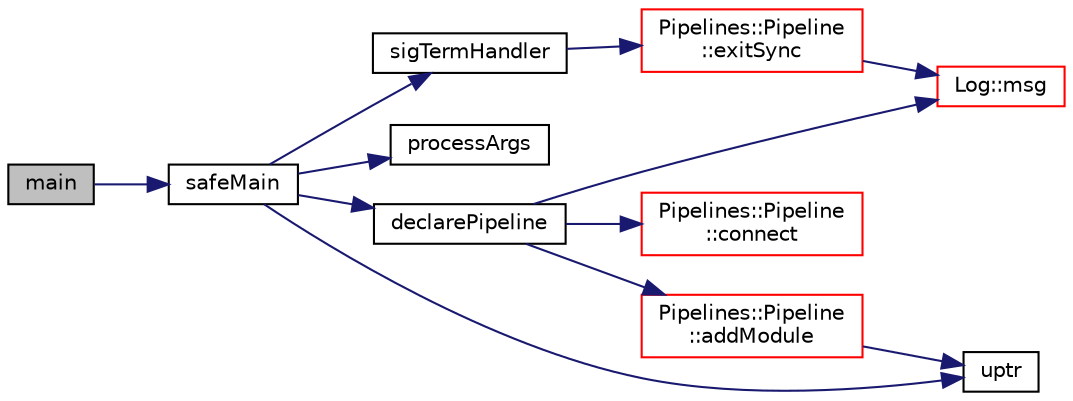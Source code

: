 digraph "main"
{
 // INTERACTIVE_SVG=YES
  edge [fontname="Helvetica",fontsize="10",labelfontname="Helvetica",labelfontsize="10"];
  node [fontname="Helvetica",fontsize="10",shape=record];
  rankdir="LR";
  Node1 [label="main",height=0.2,width=0.4,color="black", fillcolor="grey75", style="filled", fontcolor="black"];
  Node1 -> Node2 [color="midnightblue",fontsize="10",style="solid",fontname="Helvetica"];
  Node2 [label="safeMain",height=0.2,width=0.4,color="black", fillcolor="white", style="filled",URL="$dashcastx_8cpp.html#aa400efc830b0819630294f736401c2f7"];
  Node2 -> Node3 [color="midnightblue",fontsize="10",style="solid",fontname="Helvetica"];
  Node3 [label="sigTermHandler",height=0.2,width=0.4,color="black", fillcolor="white", style="filled",URL="$dashcastx_8cpp.html#a8254bffa2f7071f984d98f56c0183e5e"];
  Node3 -> Node4 [color="midnightblue",fontsize="10",style="solid",fontname="Helvetica"];
  Node4 [label="Pipelines::Pipeline\l::exitSync",height=0.2,width=0.4,color="red", fillcolor="white", style="filled",URL="$class_pipelines_1_1_pipeline.html#a9cf813a47c60da97573b62f4876b0f64"];
  Node4 -> Node5 [color="midnightblue",fontsize="10",style="solid",fontname="Helvetica"];
  Node5 [label="Log::msg",height=0.2,width=0.4,color="red", fillcolor="white", style="filled",URL="$class_log.html#a84056ae8f88a105f7b5fa3770f2f15d8"];
  Node2 -> Node6 [color="midnightblue",fontsize="10",style="solid",fontname="Helvetica"];
  Node6 [label="processArgs",height=0.2,width=0.4,color="black", fillcolor="white", style="filled",URL="$dashcastx_2options_8cpp.html#a25320dc989db82161b4da990ea5a8f12"];
  Node2 -> Node7 [color="midnightblue",fontsize="10",style="solid",fontname="Helvetica"];
  Node7 [label="uptr",height=0.2,width=0.4,color="black", fillcolor="white", style="filled",URL="$tools_8hpp.html#a61a0866ea29f447bc7a060aa5e6f1622"];
  Node2 -> Node8 [color="midnightblue",fontsize="10",style="solid",fontname="Helvetica"];
  Node8 [label="declarePipeline",height=0.2,width=0.4,color="black", fillcolor="white", style="filled",URL="$dashcastx_2pipeliner_8cpp.html#a0d00da6efccbea05f1de14f3959e94a0"];
  Node8 -> Node9 [color="midnightblue",fontsize="10",style="solid",fontname="Helvetica"];
  Node9 [label="Pipelines::Pipeline\l::connect",height=0.2,width=0.4,color="red", fillcolor="white", style="filled",URL="$class_pipelines_1_1_pipeline.html#a46ac7cb721c7dd0a8e185c84a607d155"];
  Node8 -> Node10 [color="midnightblue",fontsize="10",style="solid",fontname="Helvetica"];
  Node10 [label="Pipelines::Pipeline\l::addModule",height=0.2,width=0.4,color="red", fillcolor="white", style="filled",URL="$class_pipelines_1_1_pipeline.html#aa3807fdc51116abec7e221164a5ebfdd"];
  Node10 -> Node7 [color="midnightblue",fontsize="10",style="solid",fontname="Helvetica"];
  Node8 -> Node5 [color="midnightblue",fontsize="10",style="solid",fontname="Helvetica"];
}
